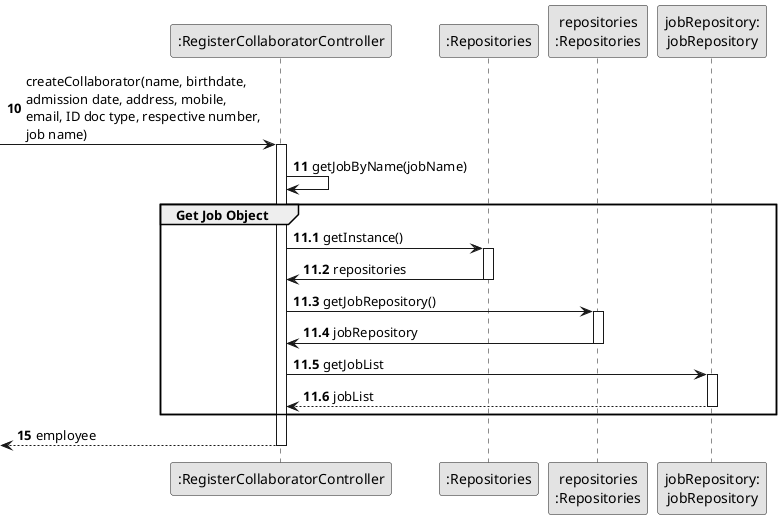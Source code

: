 @startuml
skinparam monochrome true
skinparam packageStyle rectangle
skinparam shadowing false

'hide footbox
participant ":RegisterCollaboratorController" as CTRL
participant ":Repositories" as RepositorySingleton
participant "repositories\n:Repositories" as PLAT
participant "jobRepository:\njobRepository" as JobRepository

autonumber 10
-> CTRL : createCollaborator(name, birthdate, \nadmission date, address, mobile, \nemail, ID doc type, respective number, \njob name)
autonumber 11
activate CTRL
            CTRL -> CTRL : getJobByName(jobName)
autonumber 11.1
    group Get Job Object

        CTRL -> RepositorySingleton : getInstance()
        activate RepositorySingleton

        RepositorySingleton -> CTRL : repositories
        deactivate RepositorySingleton

        CTRL -> PLAT : getJobRepository()
        activate PLAT

        PLAT -> CTRL : jobRepository
        deactivate PLAT

        CTRL -> JobRepository : getJobList
        activate JobRepository

        JobRepository --> CTRL : jobList
        deactivate JobRepository
    end
    autonumber 15
    <-- CTRL : employee
deactivate CTRL

@enduml